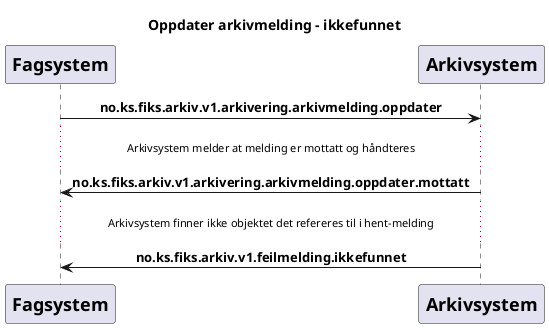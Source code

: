 @startuml
skinparam sequenceMessageAlign center

title "Oppdater arkivmelding - ikkefunnet"

participant Fagsystem [
    = Fagsystem
]
participant Arkivsystem [
    = Arkivsystem
]

Fagsystem -> Arkivsystem : **no.ks.fiks.arkiv.v1.arkivering.arkivmelding.oppdater**
...Arkivsystem melder at melding er mottatt og håndteres...
Arkivsystem -> Fagsystem : **no.ks.fiks.arkiv.v1.arkivering.arkivmelding.oppdater.mottatt**
...Arkivsystem finner ikke objektet det refereres til i hent-melding...
Arkivsystem -> Fagsystem : **no.ks.fiks.arkiv.v1.feilmelding.ikkefunnet**

@enduml